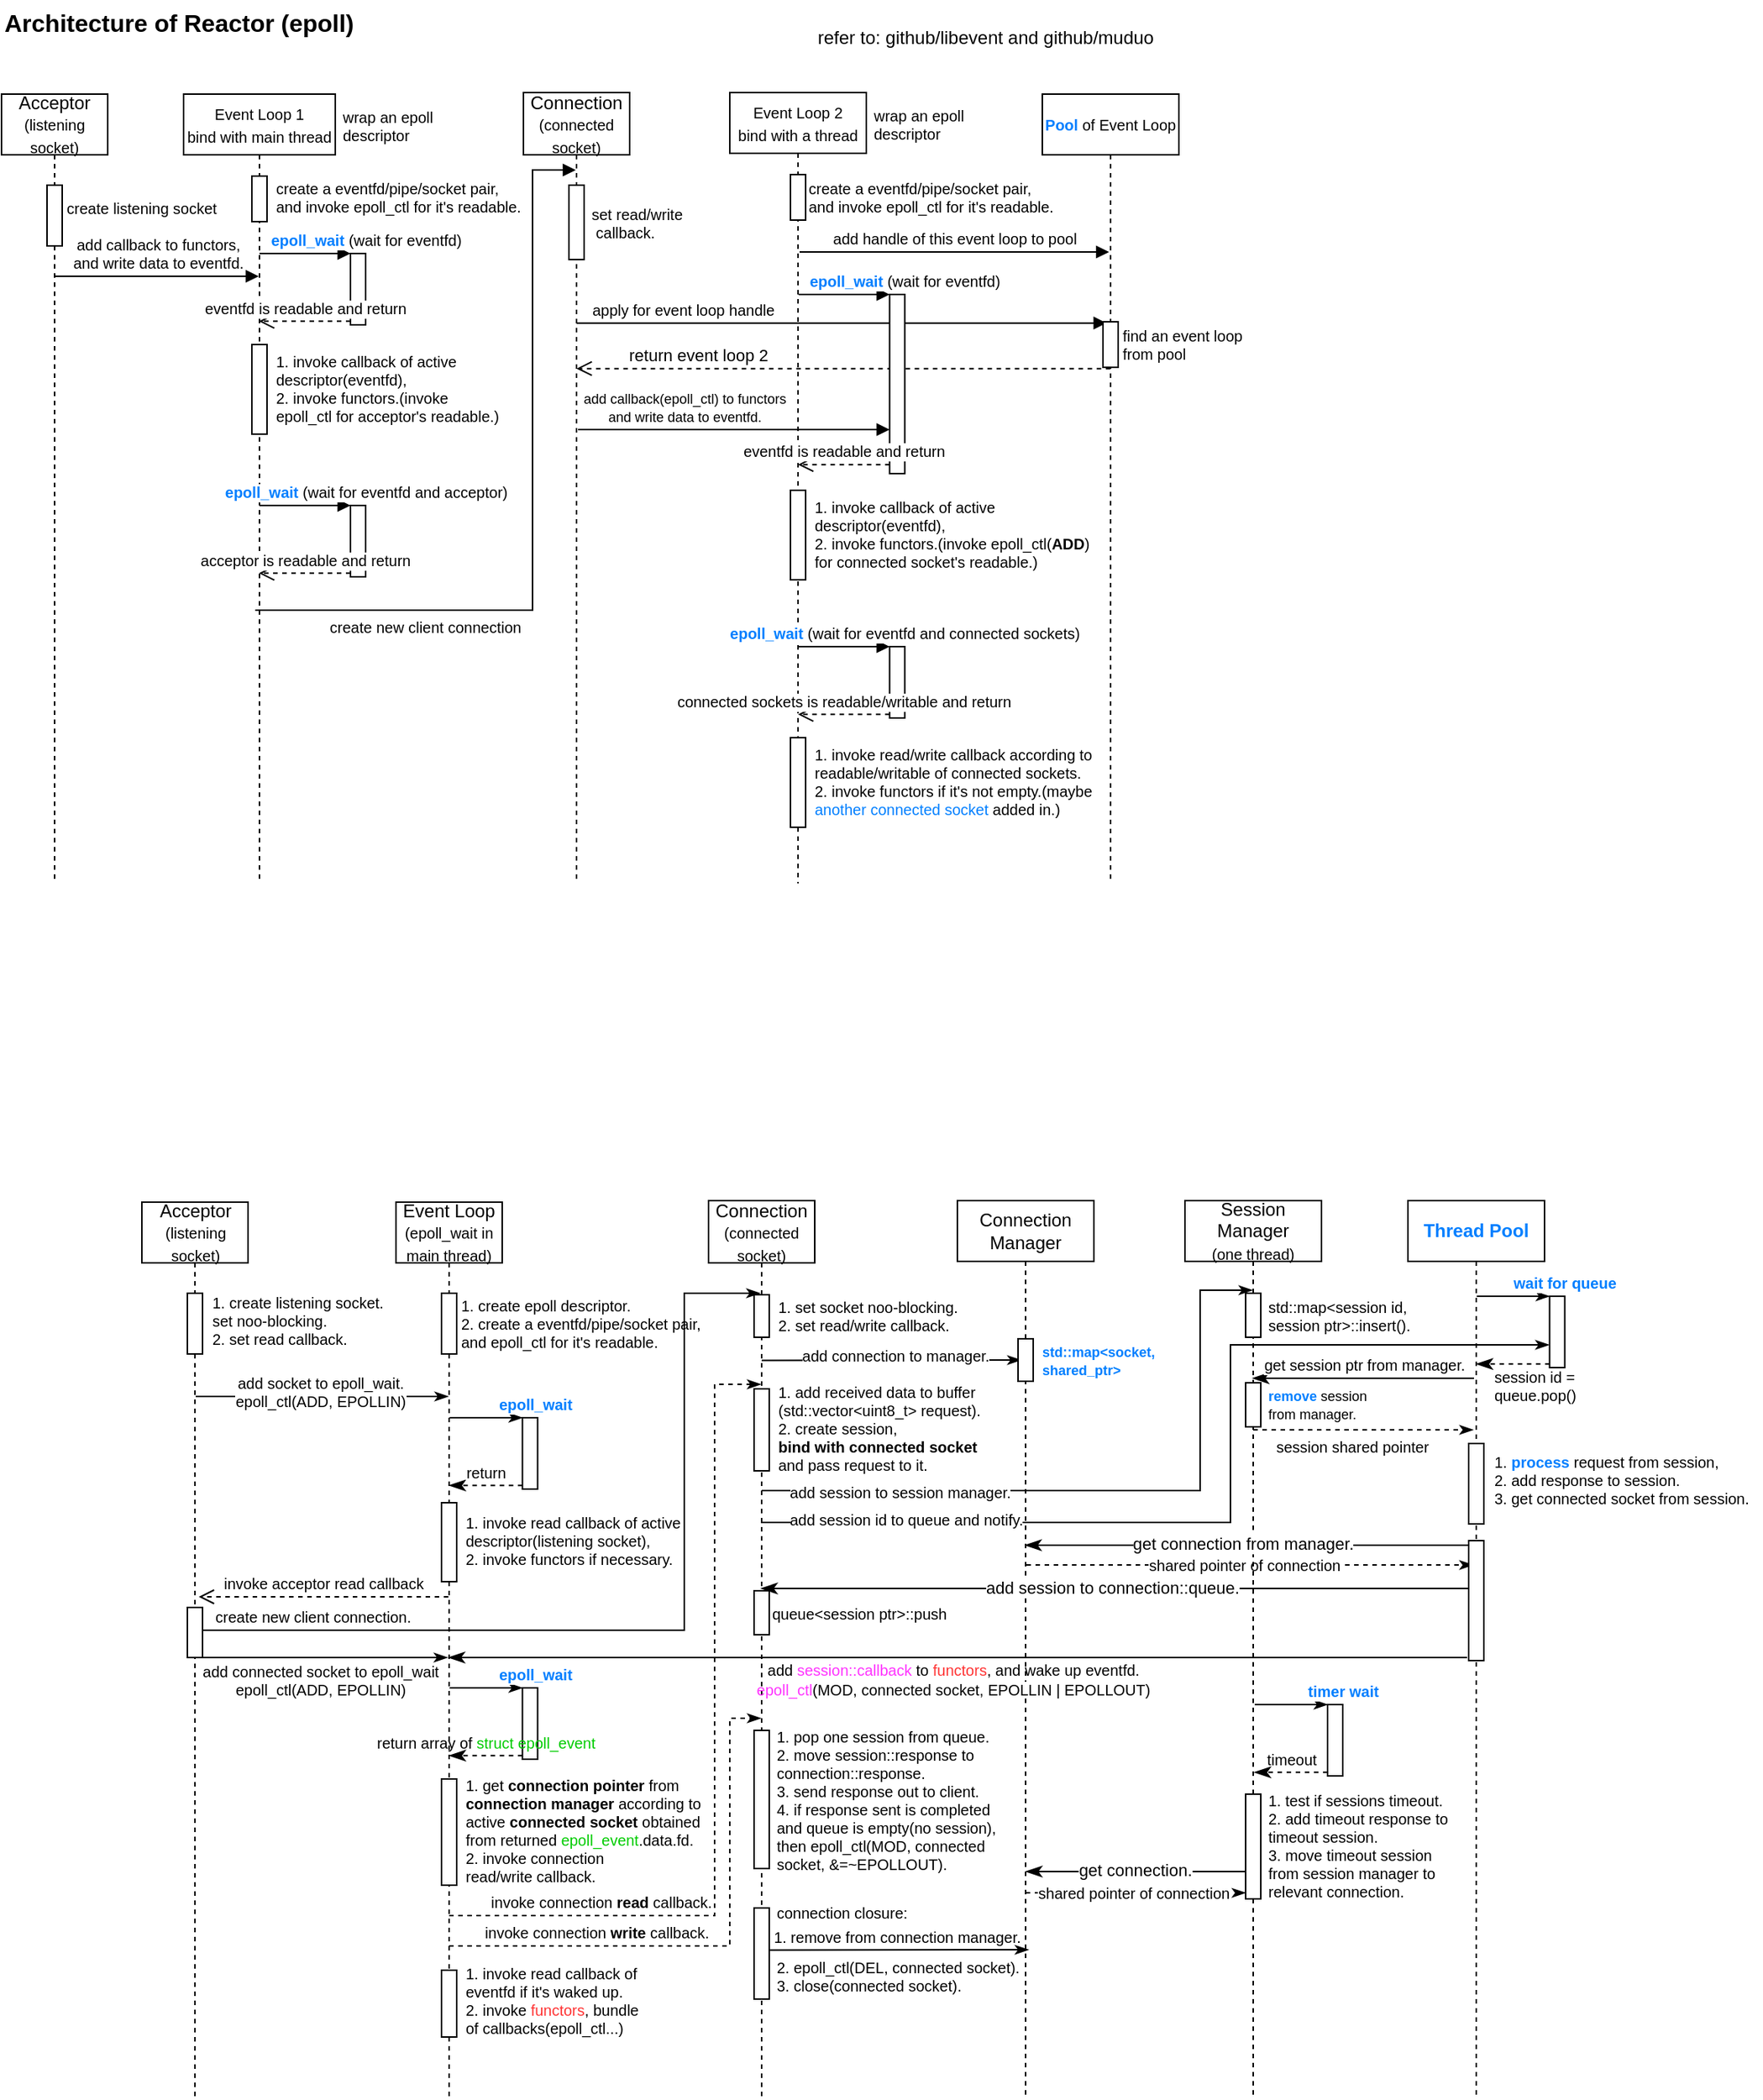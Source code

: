 <mxfile version="20.2.4" type="github">
  <diagram id="8s4QYpiPi4UWaAkvlVJo" name="Page-1">
    <mxGraphModel dx="1422" dy="762" grid="1" gridSize="10" guides="1" tooltips="1" connect="1" arrows="1" fold="1" page="0" pageScale="1" pageWidth="850" pageHeight="1100" background="none" math="0" shadow="0">
      <root>
        <mxCell id="0" />
        <mxCell id="1" parent="0" />
        <mxCell id="Oyf2wEZ1zQuML1rLrcPN-1" value="Acceptor&lt;br&gt;&lt;font style=&quot;font-size: 10px&quot;&gt;(listening socket)&lt;/font&gt;" style="shape=umlLifeline;perimeter=lifelinePerimeter;whiteSpace=wrap;html=1;container=1;collapsible=0;recursiveResize=0;outlineConnect=0;size=40;" parent="1" vertex="1">
          <mxGeometry x="110" y="80" width="70" height="520" as="geometry" />
        </mxCell>
        <mxCell id="Oyf2wEZ1zQuML1rLrcPN-17" value="" style="html=1;points=[];perimeter=orthogonalPerimeter;fontSize=10;" parent="Oyf2wEZ1zQuML1rLrcPN-1" vertex="1">
          <mxGeometry x="30" y="60" width="10" height="40" as="geometry" />
        </mxCell>
        <mxCell id="Oyf2wEZ1zQuML1rLrcPN-2" value="&lt;font style=&quot;font-size: 10px&quot;&gt;Event Loop 1&lt;br&gt;bind with main thread&lt;/font&gt;" style="shape=umlLifeline;perimeter=lifelinePerimeter;whiteSpace=wrap;html=1;container=1;collapsible=0;recursiveResize=0;outlineConnect=0;size=40;" parent="1" vertex="1">
          <mxGeometry x="230" y="80" width="100" height="520" as="geometry" />
        </mxCell>
        <mxCell id="Oyf2wEZ1zQuML1rLrcPN-15" value="" style="html=1;points=[];perimeter=orthogonalPerimeter;fontSize=10;" parent="Oyf2wEZ1zQuML1rLrcPN-2" vertex="1">
          <mxGeometry x="45" y="54" width="10" height="30" as="geometry" />
        </mxCell>
        <mxCell id="Oyf2wEZ1zQuML1rLrcPN-30" value="create new client connection" style="html=1;verticalAlign=bottom;endArrow=block;rounded=0;fontSize=10;" parent="Oyf2wEZ1zQuML1rLrcPN-2" target="Oyf2wEZ1zQuML1rLrcPN-28" edge="1">
          <mxGeometry x="-0.554" y="-20" width="80" relative="1" as="geometry">
            <mxPoint x="47.25" y="340" as="sourcePoint" />
            <mxPoint x="210" y="100" as="targetPoint" />
            <Array as="points">
              <mxPoint x="230" y="340" />
              <mxPoint x="230" y="50" />
            </Array>
            <mxPoint as="offset" />
          </mxGeometry>
        </mxCell>
        <mxCell id="Oyf2wEZ1zQuML1rLrcPN-9" value="" style="html=1;points=[];perimeter=orthogonalPerimeter;fontSize=10;" parent="1" vertex="1">
          <mxGeometry x="340" y="185" width="10" height="47" as="geometry" />
        </mxCell>
        <mxCell id="Oyf2wEZ1zQuML1rLrcPN-10" value="&lt;b&gt;&lt;font color=&quot;#007fff&quot;&gt;epoll_wait&lt;/font&gt;&lt;/b&gt; (wait for eventfd)" style="html=1;verticalAlign=bottom;endArrow=block;entryX=0;entryY=0;rounded=0;fontSize=10;" parent="1" target="Oyf2wEZ1zQuML1rLrcPN-9" edge="1">
          <mxGeometry x="1" y="10" relative="1" as="geometry">
            <mxPoint x="280" y="185" as="sourcePoint" />
            <mxPoint x="10" y="10" as="offset" />
          </mxGeometry>
        </mxCell>
        <mxCell id="Oyf2wEZ1zQuML1rLrcPN-11" value="eventfd is readable and return" style="html=1;verticalAlign=bottom;endArrow=open;dashed=1;endSize=8;exitX=0;exitY=0.95;rounded=0;fontSize=10;" parent="1" source="Oyf2wEZ1zQuML1rLrcPN-9" edge="1">
          <mxGeometry relative="1" as="geometry">
            <mxPoint x="279.667" y="229.65" as="targetPoint" />
          </mxGeometry>
        </mxCell>
        <mxCell id="Oyf2wEZ1zQuML1rLrcPN-12" value="add callback to functors,&lt;br&gt;and write data to eventfd." style="html=1;verticalAlign=bottom;endArrow=block;rounded=0;fontSize=10;" parent="1" target="Oyf2wEZ1zQuML1rLrcPN-2" edge="1">
          <mxGeometry width="80" relative="1" as="geometry">
            <mxPoint x="145" y="200" as="sourcePoint" />
            <mxPoint x="225" y="200" as="targetPoint" />
          </mxGeometry>
        </mxCell>
        <mxCell id="Oyf2wEZ1zQuML1rLrcPN-16" value="&lt;span style=&quot;background-color: rgb(255, 255, 255);&quot;&gt;create a eventfd/pipe/socket pair,&lt;/span&gt;&lt;br style=&quot;&quot;&gt;&lt;span style=&quot;background-color: rgb(255, 255, 255);&quot;&gt;and invoke epoll_ctl for it&#39;s readable.&lt;/span&gt;" style="text;html=1;strokeColor=none;fillColor=none;align=left;verticalAlign=middle;whiteSpace=wrap;rounded=0;fontSize=10;" parent="1" vertex="1">
          <mxGeometry x="289" y="133" width="165" height="30" as="geometry" />
        </mxCell>
        <mxCell id="Oyf2wEZ1zQuML1rLrcPN-18" value="&lt;span style=&quot;background-color: rgb(255 , 255 , 255)&quot;&gt;create listening socket&lt;br&gt;&lt;/span&gt;" style="text;html=1;strokeColor=none;fillColor=none;align=left;verticalAlign=middle;whiteSpace=wrap;rounded=0;fontSize=10;" parent="1" vertex="1">
          <mxGeometry x="151" y="140" width="110" height="30" as="geometry" />
        </mxCell>
        <mxCell id="Oyf2wEZ1zQuML1rLrcPN-21" value="" style="html=1;points=[];perimeter=orthogonalPerimeter;fontSize=10;" parent="1" vertex="1">
          <mxGeometry x="275" y="245" width="10" height="59" as="geometry" />
        </mxCell>
        <mxCell id="Oyf2wEZ1zQuML1rLrcPN-22" value="&lt;span style=&quot;background-color: rgb(255 , 255 , 255)&quot;&gt;1. invoke callback of active descriptor(eventfd),&lt;br&gt;2. invoke functors.(invoke epoll_ctl for acceptor&#39;s readable.)&lt;br&gt;&lt;/span&gt;" style="text;html=1;strokeColor=none;fillColor=none;align=left;verticalAlign=middle;whiteSpace=wrap;rounded=0;fontSize=10;" parent="1" vertex="1">
          <mxGeometry x="289" y="259" width="151" height="30" as="geometry" />
        </mxCell>
        <mxCell id="Oyf2wEZ1zQuML1rLrcPN-23" value="" style="html=1;points=[];perimeter=orthogonalPerimeter;fontSize=10;" parent="1" vertex="1">
          <mxGeometry x="340" y="351" width="10" height="47" as="geometry" />
        </mxCell>
        <mxCell id="Oyf2wEZ1zQuML1rLrcPN-24" value="&lt;b&gt;&lt;font color=&quot;#007fff&quot;&gt;epoll_wait&lt;/font&gt; &lt;/b&gt;(wait for eventfd and acceptor)" style="html=1;verticalAlign=bottom;endArrow=block;entryX=0;entryY=0;rounded=0;fontSize=10;" parent="1" target="Oyf2wEZ1zQuML1rLrcPN-23" edge="1">
          <mxGeometry x="1" y="10" relative="1" as="geometry">
            <mxPoint x="280" y="351" as="sourcePoint" />
            <mxPoint x="10" y="10" as="offset" />
          </mxGeometry>
        </mxCell>
        <mxCell id="Oyf2wEZ1zQuML1rLrcPN-25" value="acceptor is readable and return" style="html=1;verticalAlign=bottom;endArrow=open;dashed=1;endSize=8;exitX=0;exitY=0.95;rounded=0;fontSize=10;" parent="1" source="Oyf2wEZ1zQuML1rLrcPN-23" edge="1">
          <mxGeometry relative="1" as="geometry">
            <mxPoint x="279.667" y="395.65" as="targetPoint" />
          </mxGeometry>
        </mxCell>
        <mxCell id="Oyf2wEZ1zQuML1rLrcPN-28" value="&lt;font&gt;Connection&lt;br&gt;&lt;font style=&quot;font-size: 10px&quot;&gt;(connected socket)&lt;/font&gt;&lt;/font&gt;" style="shape=umlLifeline;perimeter=lifelinePerimeter;whiteSpace=wrap;html=1;container=1;collapsible=0;recursiveResize=0;outlineConnect=0;size=41;" parent="1" vertex="1">
          <mxGeometry x="454" y="79" width="70" height="521" as="geometry" />
        </mxCell>
        <mxCell id="Oyf2wEZ1zQuML1rLrcPN-31" value="" style="html=1;points=[];perimeter=orthogonalPerimeter;fontSize=10;" parent="Oyf2wEZ1zQuML1rLrcPN-28" vertex="1">
          <mxGeometry x="30" y="61" width="10" height="49" as="geometry" />
        </mxCell>
        <mxCell id="Oyf2wEZ1zQuML1rLrcPN-46" value="&lt;font style=&quot;font-size: 9px&quot;&gt;add callback(epoll_ctl) to functors&lt;br&gt;and write data to eventfd.&lt;/font&gt;" style="html=1;verticalAlign=bottom;endArrow=block;rounded=0;fontSize=10;" parent="Oyf2wEZ1zQuML1rLrcPN-28" edge="1">
          <mxGeometry x="-0.318" width="80" relative="1" as="geometry">
            <mxPoint x="36" y="222" as="sourcePoint" />
            <mxPoint x="241.33" y="222" as="targetPoint" />
            <mxPoint as="offset" />
          </mxGeometry>
        </mxCell>
        <mxCell id="Oyf2wEZ1zQuML1rLrcPN-32" value="&lt;span style=&quot;background-color: rgb(255 , 255 , 255)&quot;&gt;set read/write&lt;br&gt;&amp;nbsp;callback.&lt;br&gt;&lt;/span&gt;" style="text;html=1;strokeColor=none;fillColor=none;align=left;verticalAlign=middle;whiteSpace=wrap;rounded=0;fontSize=10;" parent="1" vertex="1">
          <mxGeometry x="497" y="150" width="71" height="30" as="geometry" />
        </mxCell>
        <mxCell id="Oyf2wEZ1zQuML1rLrcPN-33" value="&lt;font style=&quot;font-size: 10px&quot;&gt;Event Loop 2&lt;br&gt;bind with a thread&lt;/font&gt;" style="shape=umlLifeline;perimeter=lifelinePerimeter;whiteSpace=wrap;html=1;container=1;collapsible=0;recursiveResize=0;outlineConnect=0;size=40;" parent="1" vertex="1">
          <mxGeometry x="590" y="79" width="90" height="521" as="geometry" />
        </mxCell>
        <mxCell id="Oyf2wEZ1zQuML1rLrcPN-34" value="" style="html=1;points=[];perimeter=orthogonalPerimeter;fontSize=10;" parent="Oyf2wEZ1zQuML1rLrcPN-33" vertex="1">
          <mxGeometry x="40" y="54" width="10" height="30" as="geometry" />
        </mxCell>
        <mxCell id="Oyf2wEZ1zQuML1rLrcPN-40" value="add handle of this event loop to pool" style="html=1;verticalAlign=bottom;endArrow=block;rounded=0;fontSize=10;" parent="Oyf2wEZ1zQuML1rLrcPN-33" edge="1">
          <mxGeometry width="80" relative="1" as="geometry">
            <mxPoint x="46" y="105" as="sourcePoint" />
            <mxPoint x="250" y="105" as="targetPoint" />
          </mxGeometry>
        </mxCell>
        <mxCell id="Oyf2wEZ1zQuML1rLrcPN-36" value="&lt;span style=&quot;background-color: rgb(255, 255, 255);&quot;&gt;create a eventfd/pipe/socket pair,&lt;/span&gt;&lt;br style=&quot;&quot;&gt;&lt;span style=&quot;background-color: rgb(255, 255, 255);&quot;&gt;and invoke epoll_ctl for it&#39;s readable.&lt;/span&gt;" style="text;html=1;strokeColor=none;fillColor=none;align=left;verticalAlign=middle;whiteSpace=wrap;rounded=0;fontSize=10;" parent="1" vertex="1">
          <mxGeometry x="640" y="133" width="165" height="30" as="geometry" />
        </mxCell>
        <mxCell id="Oyf2wEZ1zQuML1rLrcPN-37" value="&lt;font style=&quot;font-size: 10px&quot;&gt;&lt;b&gt;&lt;font color=&quot;#007fff&quot;&gt;Pool&lt;/font&gt;&lt;/b&gt; of Event Loop&lt;/font&gt;" style="shape=umlLifeline;perimeter=lifelinePerimeter;whiteSpace=wrap;html=1;container=1;collapsible=0;recursiveResize=0;outlineConnect=0;size=40;" parent="1" vertex="1">
          <mxGeometry x="796" y="80" width="90" height="520" as="geometry" />
        </mxCell>
        <mxCell id="Oyf2wEZ1zQuML1rLrcPN-42" value="&lt;b&gt;&lt;font color=&quot;#007fff&quot;&gt;epoll_wait&lt;/font&gt;&lt;/b&gt; (wait for eventfd)" style="html=1;verticalAlign=bottom;endArrow=block;entryX=0;entryY=0;rounded=0;fontSize=10;" parent="1" target="Oyf2wEZ1zQuML1rLrcPN-41" edge="1">
          <mxGeometry x="1" y="10" relative="1" as="geometry">
            <mxPoint x="635.33" y="212" as="sourcePoint" />
            <mxPoint x="10" y="10" as="offset" />
          </mxGeometry>
        </mxCell>
        <mxCell id="Oyf2wEZ1zQuML1rLrcPN-45" value="apply for event loop handle" style="html=1;verticalAlign=bottom;endArrow=block;rounded=0;fontSize=10;entryX=0.233;entryY=0.028;entryDx=0;entryDy=0;entryPerimeter=0;" parent="1" source="Oyf2wEZ1zQuML1rLrcPN-28" target="Oyf2wEZ1zQuML1rLrcPN-50" edge="1">
          <mxGeometry x="-0.601" width="80" relative="1" as="geometry">
            <mxPoint x="490" y="230" as="sourcePoint" />
            <mxPoint x="624.5" y="230" as="targetPoint" />
            <mxPoint as="offset" />
          </mxGeometry>
        </mxCell>
        <mxCell id="Oyf2wEZ1zQuML1rLrcPN-50" value="" style="html=1;points=[];perimeter=orthogonalPerimeter;fontSize=10;" parent="1" vertex="1">
          <mxGeometry x="836" y="230" width="10" height="30" as="geometry" />
        </mxCell>
        <mxCell id="Oyf2wEZ1zQuML1rLrcPN-51" value="&lt;span style=&quot;background-color: rgb(255 , 255 , 255)&quot;&gt;find an event loop from pool&lt;br&gt;&lt;/span&gt;" style="text;html=1;strokeColor=none;fillColor=none;align=left;verticalAlign=middle;whiteSpace=wrap;rounded=0;fontSize=10;" parent="1" vertex="1">
          <mxGeometry x="847" y="230" width="93" height="30" as="geometry" />
        </mxCell>
        <mxCell id="Oyf2wEZ1zQuML1rLrcPN-47" value="return event loop 2" style="html=1;verticalAlign=bottom;endArrow=open;dashed=1;endSize=8;rounded=0;exitX=0.483;exitY=1.028;exitDx=0;exitDy=0;exitPerimeter=0;" parent="1" source="Oyf2wEZ1zQuML1rLrcPN-50" target="Oyf2wEZ1zQuML1rLrcPN-28" edge="1">
          <mxGeometry x="0.543" relative="1" as="geometry">
            <mxPoint x="840.5" y="257" as="sourcePoint" />
            <mxPoint x="490" y="257" as="targetPoint" />
            <mxPoint as="offset" />
          </mxGeometry>
        </mxCell>
        <mxCell id="Oyf2wEZ1zQuML1rLrcPN-41" value="" style="html=1;points=[];perimeter=orthogonalPerimeter;fontSize=10;verticalAlign=top;" parent="1" vertex="1">
          <mxGeometry x="695.33" y="212" width="10" height="118" as="geometry" />
        </mxCell>
        <mxCell id="Oyf2wEZ1zQuML1rLrcPN-43" value="eventfd is readable and return" style="html=1;verticalAlign=bottom;endArrow=open;dashed=1;endSize=8;exitX=0;exitY=0.95;rounded=0;fontSize=10;" parent="1" source="Oyf2wEZ1zQuML1rLrcPN-41" target="Oyf2wEZ1zQuML1rLrcPN-33" edge="1">
          <mxGeometry relative="1" as="geometry">
            <mxPoint x="634.997" y="256.65" as="targetPoint" />
          </mxGeometry>
        </mxCell>
        <mxCell id="Oyf2wEZ1zQuML1rLrcPN-52" value="&lt;span style=&quot;background-color: rgb(255 , 255 , 255)&quot;&gt;wrap an epoll descriptor&lt;br&gt;&lt;/span&gt;" style="text;html=1;strokeColor=none;fillColor=none;align=left;verticalAlign=middle;whiteSpace=wrap;rounded=0;fontSize=10;" parent="1" vertex="1">
          <mxGeometry x="332.5" y="86" width="67.5" height="30" as="geometry" />
        </mxCell>
        <mxCell id="Oyf2wEZ1zQuML1rLrcPN-53" value="&lt;span style=&quot;background-color: rgb(255 , 255 , 255)&quot;&gt;wrap an epoll descriptor&lt;br&gt;&lt;/span&gt;" style="text;html=1;strokeColor=none;fillColor=none;align=left;verticalAlign=middle;whiteSpace=wrap;rounded=0;fontSize=10;" parent="1" vertex="1">
          <mxGeometry x="683" y="85" width="67" height="30" as="geometry" />
        </mxCell>
        <mxCell id="Oyf2wEZ1zQuML1rLrcPN-54" value="" style="html=1;points=[];perimeter=orthogonalPerimeter;fontSize=10;" parent="1" vertex="1">
          <mxGeometry x="630" y="341" width="10" height="59" as="geometry" />
        </mxCell>
        <mxCell id="Oyf2wEZ1zQuML1rLrcPN-55" value="&lt;span style=&quot;background-color: rgb(255 , 255 , 255)&quot;&gt;1. invoke callback of active descriptor(eventfd),&lt;br&gt;2. invoke functors.(invoke epoll_ctl(&lt;b&gt;ADD&lt;/b&gt;) for connected socket&#39;s readable.)&lt;br&gt;&lt;/span&gt;" style="text;html=1;strokeColor=none;fillColor=none;align=left;verticalAlign=middle;whiteSpace=wrap;rounded=0;fontSize=10;" parent="1" vertex="1">
          <mxGeometry x="644" y="355" width="186" height="30" as="geometry" />
        </mxCell>
        <mxCell id="Oyf2wEZ1zQuML1rLrcPN-56" value="" style="html=1;points=[];perimeter=orthogonalPerimeter;fontSize=10;" parent="1" vertex="1">
          <mxGeometry x="695.33" y="444" width="10" height="47" as="geometry" />
        </mxCell>
        <mxCell id="Oyf2wEZ1zQuML1rLrcPN-57" value="&lt;b&gt;&lt;font color=&quot;#007fff&quot;&gt;epoll_wait&lt;/font&gt; &lt;/b&gt;(wait for eventfd and connected sockets)" style="html=1;verticalAlign=bottom;endArrow=block;entryX=0;entryY=0;rounded=0;fontSize=10;" parent="1" target="Oyf2wEZ1zQuML1rLrcPN-56" edge="1">
          <mxGeometry x="1" y="10" relative="1" as="geometry">
            <mxPoint x="635.33" y="444" as="sourcePoint" />
            <mxPoint x="10" y="10" as="offset" />
          </mxGeometry>
        </mxCell>
        <mxCell id="Oyf2wEZ1zQuML1rLrcPN-58" value="connected sockets is readable/writable and return" style="html=1;verticalAlign=bottom;endArrow=open;dashed=1;endSize=8;exitX=0;exitY=0.95;rounded=0;fontSize=10;" parent="1" source="Oyf2wEZ1zQuML1rLrcPN-56" edge="1">
          <mxGeometry relative="1" as="geometry">
            <mxPoint x="634.997" y="488.65" as="targetPoint" />
          </mxGeometry>
        </mxCell>
        <mxCell id="Oyf2wEZ1zQuML1rLrcPN-59" value="" style="html=1;points=[];perimeter=orthogonalPerimeter;fontSize=10;" parent="1" vertex="1">
          <mxGeometry x="630" y="504" width="10" height="59" as="geometry" />
        </mxCell>
        <mxCell id="Oyf2wEZ1zQuML1rLrcPN-60" value="&lt;span style=&quot;background-color: rgb(255 , 255 , 255)&quot;&gt;1. invoke read/write callback according to readable/writable of connected sockets.&lt;br&gt;2. invoke functors if it&#39;s not empty.(maybe &lt;font color=&quot;#007fff&quot;&gt;another connected socket&lt;/font&gt; added in.)&lt;br&gt;&lt;/span&gt;" style="text;html=1;strokeColor=none;fillColor=none;align=left;verticalAlign=middle;whiteSpace=wrap;rounded=0;fontSize=10;" parent="1" vertex="1">
          <mxGeometry x="644" y="518" width="186" height="30" as="geometry" />
        </mxCell>
        <mxCell id="Oyf2wEZ1zQuML1rLrcPN-62" value="&lt;span style=&quot;background-color: rgb(255 , 255 , 255)&quot;&gt;&lt;b&gt;&lt;font style=&quot;font-size: 16px&quot;&gt;Architecture of Reactor (epoll)&lt;/font&gt;&lt;/b&gt;&lt;br&gt;&lt;/span&gt;" style="text;html=1;strokeColor=none;fillColor=none;align=left;verticalAlign=middle;whiteSpace=wrap;rounded=0;fontSize=10;" parent="1" vertex="1">
          <mxGeometry x="110" y="18" width="255" height="30" as="geometry" />
        </mxCell>
        <mxCell id="Oyf2wEZ1zQuML1rLrcPN-63" value="&lt;span style=&quot;background-color: rgb(255 , 255 , 255)&quot;&gt;&lt;font style=&quot;font-size: 12px&quot;&gt;refer to: github/libevent and github/muduo&lt;/font&gt;&lt;br&gt;&lt;/span&gt;" style="text;html=1;strokeColor=none;fillColor=none;align=left;verticalAlign=middle;whiteSpace=wrap;rounded=0;fontSize=10;" parent="1" vertex="1">
          <mxGeometry x="646" y="28" width="240" height="30" as="geometry" />
        </mxCell>
        <mxCell id="_-AkgMlnDdN6ogvlzVWD-1" value="Acceptor&lt;br&gt;&lt;font style=&quot;font-size: 10px&quot;&gt;(listening socket)&lt;/font&gt;" style="shape=umlLifeline;perimeter=lifelinePerimeter;whiteSpace=wrap;html=1;container=1;collapsible=0;recursiveResize=0;outlineConnect=0;size=40;" parent="1" vertex="1">
          <mxGeometry x="202.5" y="810" width="70" height="590" as="geometry" />
        </mxCell>
        <mxCell id="_-AkgMlnDdN6ogvlzVWD-2" value="" style="html=1;points=[];perimeter=orthogonalPerimeter;fontSize=10;" parent="_-AkgMlnDdN6ogvlzVWD-1" vertex="1">
          <mxGeometry x="30" y="60" width="10" height="40" as="geometry" />
        </mxCell>
        <mxCell id="_-AkgMlnDdN6ogvlzVWD-3" value="Event Loop&lt;br&gt;&lt;font style=&quot;font-size: 10px;&quot;&gt;(epoll_wait in main thread)&lt;/font&gt;" style="shape=umlLifeline;perimeter=lifelinePerimeter;whiteSpace=wrap;html=1;container=1;collapsible=0;recursiveResize=0;outlineConnect=0;size=40;" parent="1" vertex="1">
          <mxGeometry x="370" y="810" width="70" height="590" as="geometry" />
        </mxCell>
        <mxCell id="_-AkgMlnDdN6ogvlzVWD-4" value="" style="html=1;points=[];perimeter=orthogonalPerimeter;fontSize=10;" parent="_-AkgMlnDdN6ogvlzVWD-3" vertex="1">
          <mxGeometry x="30" y="60" width="10" height="40" as="geometry" />
        </mxCell>
        <mxCell id="_-AkgMlnDdN6ogvlzVWD-23" value="add connected socket to epoll_wait&lt;br&gt;epoll_ctl(ADD, EPOLLIN)" style="html=1;verticalAlign=bottom;endArrow=classicThin;rounded=0;fontSize=10;endFill=1;" parent="_-AkgMlnDdN6ogvlzVWD-3" edge="1">
          <mxGeometry x="-0.009" y="-30" width="80" relative="1" as="geometry">
            <mxPoint x="-132.5" y="300" as="sourcePoint" />
            <mxPoint x="34" y="300" as="targetPoint" />
            <mxPoint as="offset" />
          </mxGeometry>
        </mxCell>
        <mxCell id="oihFWhnjBpmNXEekLoWu-9" value="invoke connection &lt;b&gt;read &lt;/b&gt;callback." style="html=1;verticalAlign=bottom;endArrow=classicThin;rounded=0;fontSize=10;dashed=1;endFill=1;" parent="_-AkgMlnDdN6ogvlzVWD-3" edge="1" source="_-AkgMlnDdN6ogvlzVWD-3">
          <mxGeometry x="-0.642" width="80" relative="1" as="geometry">
            <mxPoint x="36" y="440" as="sourcePoint" />
            <mxPoint x="240.5" y="120" as="targetPoint" />
            <mxPoint as="offset" />
            <Array as="points">
              <mxPoint x="210" y="470" />
              <mxPoint x="210" y="120" />
            </Array>
          </mxGeometry>
        </mxCell>
        <mxCell id="ySbSuoVtxYeGmx0g1xd0-3" value="" style="html=1;points=[];perimeter=orthogonalPerimeter;fontSize=10;" vertex="1" parent="_-AkgMlnDdN6ogvlzVWD-3">
          <mxGeometry x="30" y="506" width="10" height="44" as="geometry" />
        </mxCell>
        <mxCell id="_-AkgMlnDdN6ogvlzVWD-18" value="&lt;span style=&quot;text-align: left;&quot;&gt;create new client connection.&lt;/span&gt;" style="html=1;verticalAlign=bottom;endArrow=classicThin;rounded=0;fontSize=10;exitX=0.95;exitY=0.455;exitDx=0;exitDy=0;exitPerimeter=0;endFill=1;" parent="_-AkgMlnDdN6ogvlzVWD-3" source="_-AkgMlnDdN6ogvlzVWD-13" edge="1">
          <mxGeometry x="-0.756" width="80" relative="1" as="geometry">
            <mxPoint x="-132.5" y="340" as="sourcePoint" />
            <mxPoint x="240" y="60" as="targetPoint" />
            <mxPoint x="1" as="offset" />
            <Array as="points">
              <mxPoint x="190" y="282" />
              <mxPoint x="190" y="60" />
            </Array>
          </mxGeometry>
        </mxCell>
        <mxCell id="_-AkgMlnDdN6ogvlzVWD-5" value="&lt;span style=&quot;background-color: rgb(255 , 255 , 255)&quot;&gt;1. create listening socket.&lt;br&gt;set noo-blocking.&lt;br&gt;2. set read callback.&lt;br&gt;&lt;/span&gt;" style="text;html=1;strokeColor=none;fillColor=none;align=left;verticalAlign=middle;whiteSpace=wrap;rounded=0;fontSize=10;" parent="1" vertex="1">
          <mxGeometry x="247" y="873" width="123" height="30" as="geometry" />
        </mxCell>
        <mxCell id="_-AkgMlnDdN6ogvlzVWD-6" value="add socket to epoll_wait.&lt;br&gt;epoll_ctl(ADD, EPOLLIN)" style="html=1;verticalAlign=bottom;endArrow=classicThin;rounded=0;fontSize=10;endFill=1;" parent="1" edge="1">
          <mxGeometry x="-0.015" y="-12" width="80" relative="1" as="geometry">
            <mxPoint x="238" y="938" as="sourcePoint" />
            <mxPoint x="404.5" y="938" as="targetPoint" />
            <mxPoint as="offset" />
          </mxGeometry>
        </mxCell>
        <mxCell id="_-AkgMlnDdN6ogvlzVWD-7" value="" style="html=1;points=[];perimeter=orthogonalPerimeter;fontSize=10;" parent="1" vertex="1">
          <mxGeometry x="453.33" y="952" width="10" height="47" as="geometry" />
        </mxCell>
        <mxCell id="_-AkgMlnDdN6ogvlzVWD-8" value="&lt;b&gt;&lt;font color=&quot;#007fff&quot;&gt;epoll_wait&lt;/font&gt;&lt;/b&gt;&amp;nbsp;" style="html=1;verticalAlign=bottom;endArrow=classicThin;entryX=0;entryY=0;rounded=0;fontSize=10;endFill=1;" parent="1" target="_-AkgMlnDdN6ogvlzVWD-7" edge="1">
          <mxGeometry x="1" y="10" relative="1" as="geometry">
            <mxPoint x="405.33" y="952" as="sourcePoint" />
            <mxPoint x="10" y="10" as="offset" />
          </mxGeometry>
        </mxCell>
        <mxCell id="_-AkgMlnDdN6ogvlzVWD-9" value="return" style="html=1;verticalAlign=bottom;endArrow=classicThin;dashed=1;endSize=8;exitX=0;exitY=0.95;rounded=0;fontSize=10;endFill=1;" parent="1" source="_-AkgMlnDdN6ogvlzVWD-7" edge="1">
          <mxGeometry relative="1" as="geometry">
            <mxPoint x="404.997" y="996.65" as="targetPoint" />
          </mxGeometry>
        </mxCell>
        <mxCell id="_-AkgMlnDdN6ogvlzVWD-10" value="1. create epoll descriptor.&lt;br&gt;2. create a eventfd/pipe/socket pair,&lt;br&gt;and epoll_ctl for it&#39;s readable.&lt;span style=&quot;background-color: rgb(255 , 255 , 255)&quot;&gt;&lt;br&gt;&lt;/span&gt;" style="text;html=1;strokeColor=none;fillColor=none;align=left;verticalAlign=middle;whiteSpace=wrap;rounded=0;fontSize=10;" parent="1" vertex="1">
          <mxGeometry x="411" y="875" width="169" height="30" as="geometry" />
        </mxCell>
        <mxCell id="_-AkgMlnDdN6ogvlzVWD-11" value="" style="html=1;points=[];perimeter=orthogonalPerimeter;fontSize=10;" parent="1" vertex="1">
          <mxGeometry x="400" y="1008" width="10" height="52" as="geometry" />
        </mxCell>
        <mxCell id="_-AkgMlnDdN6ogvlzVWD-12" value="&lt;span style=&quot;background-color: rgb(255 , 255 , 255)&quot;&gt;1. invoke read callback of active descriptor(listening socket),&lt;br&gt;2. invoke functors if necessary.&lt;br&gt;&lt;/span&gt;" style="text;html=1;strokeColor=none;fillColor=none;align=left;verticalAlign=middle;whiteSpace=wrap;rounded=0;fontSize=10;" parent="1" vertex="1">
          <mxGeometry x="414" y="1018" width="151" height="30" as="geometry" />
        </mxCell>
        <mxCell id="_-AkgMlnDdN6ogvlzVWD-13" value="" style="html=1;points=[];perimeter=orthogonalPerimeter;fontSize=10;" parent="1" vertex="1">
          <mxGeometry x="232.5" y="1077" width="10" height="33" as="geometry" />
        </mxCell>
        <mxCell id="_-AkgMlnDdN6ogvlzVWD-15" value="invoke acceptor read callback" style="html=1;verticalAlign=bottom;endArrow=open;endSize=8;rounded=0;fontSize=10;dashed=1;" parent="1" source="_-AkgMlnDdN6ogvlzVWD-3" edge="1">
          <mxGeometry relative="1" as="geometry">
            <mxPoint x="322.5" y="1069.5" as="sourcePoint" />
            <mxPoint x="240" y="1070" as="targetPoint" />
          </mxGeometry>
        </mxCell>
        <mxCell id="_-AkgMlnDdN6ogvlzVWD-19" value="&lt;font&gt;Connection&lt;br&gt;&lt;font style=&quot;font-size: 10px&quot;&gt;(connected socket)&lt;/font&gt;&lt;/font&gt;" style="shape=umlLifeline;perimeter=lifelinePerimeter;whiteSpace=wrap;html=1;container=1;collapsible=0;recursiveResize=0;outlineConnect=0;size=41;" parent="1" vertex="1">
          <mxGeometry x="576" y="809" width="70" height="591" as="geometry" />
        </mxCell>
        <mxCell id="_-AkgMlnDdN6ogvlzVWD-20" value="" style="html=1;points=[];perimeter=orthogonalPerimeter;fontSize=10;" parent="_-AkgMlnDdN6ogvlzVWD-19" vertex="1">
          <mxGeometry x="30" y="62" width="10" height="28" as="geometry" />
        </mxCell>
        <mxCell id="oihFWhnjBpmNXEekLoWu-7" value="add connection to manager." style="html=1;verticalAlign=bottom;endArrow=classicThin;rounded=0;fontSize=10;endFill=1;entryX=-0.4;entryY=0.5;entryDx=0;entryDy=0;entryPerimeter=0;exitX=0.486;exitY=0.178;exitDx=0;exitDy=0;exitPerimeter=0;" parent="_-AkgMlnDdN6ogvlzVWD-19" edge="1">
          <mxGeometry x="0.032" y="-6" width="80" relative="1" as="geometry">
            <mxPoint x="35.02" y="105.198" as="sourcePoint" />
            <mxPoint x="206" y="105" as="targetPoint" />
            <mxPoint as="offset" />
          </mxGeometry>
        </mxCell>
        <mxCell id="oihFWhnjBpmNXEekLoWu-8" value="" style="html=1;points=[];perimeter=orthogonalPerimeter;fontSize=10;" parent="_-AkgMlnDdN6ogvlzVWD-19" vertex="1">
          <mxGeometry x="30" y="124" width="10" height="54" as="geometry" />
        </mxCell>
        <mxCell id="ySbSuoVtxYeGmx0g1xd0-2" value="" style="html=1;points=[];perimeter=orthogonalPerimeter;fontSize=10;" vertex="1" parent="_-AkgMlnDdN6ogvlzVWD-19">
          <mxGeometry x="30" y="349" width="10" height="91" as="geometry" />
        </mxCell>
        <mxCell id="_-AkgMlnDdN6ogvlzVWD-22" value="&lt;span style=&quot;background-color: rgb(255 , 255 , 255)&quot;&gt;1.&amp;nbsp;&lt;/span&gt;&lt;span style=&quot;background-color: rgb(255, 255, 255);&quot;&gt;set socket noo-blocking.&lt;/span&gt;&lt;span style=&quot;background-color: rgb(255 , 255 , 255)&quot;&gt;&lt;br&gt;2. set read/write callback.&lt;br&gt;&lt;/span&gt;" style="text;html=1;strokeColor=none;fillColor=none;align=left;verticalAlign=middle;whiteSpace=wrap;rounded=0;fontSize=10;" parent="1" vertex="1">
          <mxGeometry x="620" y="870" width="130" height="30" as="geometry" />
        </mxCell>
        <mxCell id="_-AkgMlnDdN6ogvlzVWD-24" value="&lt;font style=&quot;font-size: 12px;&quot;&gt;Connection&lt;br&gt;Manager&lt;/font&gt;" style="shape=umlLifeline;perimeter=lifelinePerimeter;whiteSpace=wrap;html=1;container=1;collapsible=0;recursiveResize=0;outlineConnect=0;size=40;" parent="1" vertex="1">
          <mxGeometry x="740" y="809" width="90" height="591" as="geometry" />
        </mxCell>
        <mxCell id="oihFWhnjBpmNXEekLoWu-30" value="add session to connection::queue." style="html=1;verticalAlign=bottom;endArrow=classicThin;endSize=8;rounded=0;strokeColor=#000000;endFill=1;fontColor=#000000;" parent="_-AkgMlnDdN6ogvlzVWD-24" edge="1" source="oihFWhnjBpmNXEekLoWu-11">
          <mxGeometry x="0.024" y="8" relative="1" as="geometry">
            <mxPoint x="310" y="256" as="sourcePoint" />
            <mxPoint x="-129.5" y="255.5" as="targetPoint" />
            <mxPoint x="1" as="offset" />
          </mxGeometry>
        </mxCell>
        <mxCell id="oihFWhnjBpmNXEekLoWu-31" value="" style="html=1;points=[];perimeter=orthogonalPerimeter;fontSize=10;" parent="_-AkgMlnDdN6ogvlzVWD-24" vertex="1">
          <mxGeometry x="-134" y="257" width="10" height="29" as="geometry" />
        </mxCell>
        <mxCell id="ySbSuoVtxYeGmx0g1xd0-8" value="" style="html=1;points=[];perimeter=orthogonalPerimeter;fontSize=10;" vertex="1" parent="_-AkgMlnDdN6ogvlzVWD-24">
          <mxGeometry x="40" y="91" width="10" height="28" as="geometry" />
        </mxCell>
        <mxCell id="oihFWhnjBpmNXEekLoWu-19" value="shared pointer of connection" style="html=1;verticalAlign=bottom;endArrow=classicThin;rounded=0;fontSize=10;dashed=1;endFill=1;entryX=0.3;entryY=0.203;entryDx=0;entryDy=0;entryPerimeter=0;" parent="_-AkgMlnDdN6ogvlzVWD-24" edge="1" target="ySbSuoVtxYeGmx0g1xd0-15">
          <mxGeometry x="-0.024" y="-9" width="80" relative="1" as="geometry">
            <mxPoint x="45.5" y="240" as="sourcePoint" />
            <mxPoint x="320" y="240" as="targetPoint" />
            <mxPoint as="offset" />
          </mxGeometry>
        </mxCell>
        <mxCell id="ySbSuoVtxYeGmx0g1xd0-23" value="shared pointer of connection" style="html=1;verticalAlign=bottom;endArrow=classicThin;rounded=0;fontSize=10;dashed=1;endFill=1;entryX=-0.3;entryY=0.957;entryDx=0;entryDy=0;entryPerimeter=0;" edge="1" parent="_-AkgMlnDdN6ogvlzVWD-24">
          <mxGeometry x="-0.024" y="-9" width="80" relative="1" as="geometry">
            <mxPoint x="45" y="456" as="sourcePoint" />
            <mxPoint x="190" y="456.033" as="targetPoint" />
            <mxPoint as="offset" />
          </mxGeometry>
        </mxCell>
        <mxCell id="oihFWhnjBpmNXEekLoWu-2" value="" style="html=1;points=[];perimeter=orthogonalPerimeter;fontSize=10;" parent="1" vertex="1">
          <mxGeometry x="453.33" y="1130" width="10" height="47" as="geometry" />
        </mxCell>
        <mxCell id="oihFWhnjBpmNXEekLoWu-3" value="&lt;b&gt;&lt;font color=&quot;#007fff&quot;&gt;epoll_wait&lt;/font&gt;&lt;/b&gt;&amp;nbsp;" style="html=1;verticalAlign=bottom;endArrow=classicThin;entryX=0;entryY=0;rounded=0;fontSize=10;endFill=1;" parent="1" target="oihFWhnjBpmNXEekLoWu-2" edge="1">
          <mxGeometry x="1" y="10" relative="1" as="geometry">
            <mxPoint x="405.33" y="1130" as="sourcePoint" />
            <mxPoint x="10" y="10" as="offset" />
          </mxGeometry>
        </mxCell>
        <mxCell id="oihFWhnjBpmNXEekLoWu-4" value="return array of &lt;font color=&quot;#00cc00&quot;&gt;struct&amp;nbsp;epoll_event&lt;/font&gt;" style="html=1;verticalAlign=bottom;endArrow=classicThin;dashed=1;endSize=8;exitX=0;exitY=0.95;rounded=0;fontSize=10;labelBackgroundColor=none;endFill=1;" parent="1" source="oihFWhnjBpmNXEekLoWu-2" edge="1">
          <mxGeometry relative="1" as="geometry">
            <mxPoint x="404.997" y="1174.65" as="targetPoint" />
          </mxGeometry>
        </mxCell>
        <mxCell id="oihFWhnjBpmNXEekLoWu-5" value="" style="html=1;points=[];perimeter=orthogonalPerimeter;fontSize=10;" parent="1" vertex="1">
          <mxGeometry x="400" y="1190" width="10" height="70" as="geometry" />
        </mxCell>
        <mxCell id="oihFWhnjBpmNXEekLoWu-6" value="&lt;span style=&quot;background-color: rgb(255 , 255 , 255)&quot;&gt;1. get &lt;b&gt;connection pointer&lt;/b&gt; from &lt;b&gt;connection manager&lt;/b&gt; according to active&amp;nbsp;&lt;b&gt;connected socket&lt;/b&gt; obtained from returned &lt;font color=&quot;#00cc00&quot;&gt;epoll_event&lt;/font&gt;.data.fd.&lt;br&gt;2. invoke connection &lt;br&gt;read/write callback.&lt;br&gt;&lt;/span&gt;" style="text;html=1;strokeColor=none;fillColor=none;align=left;verticalAlign=middle;whiteSpace=wrap;rounded=0;fontSize=10;" parent="1" vertex="1">
          <mxGeometry x="414" y="1209" width="166" height="30" as="geometry" />
        </mxCell>
        <mxCell id="oihFWhnjBpmNXEekLoWu-10" value="&lt;span style=&quot;background-color: rgb(255 , 255 , 255)&quot;&gt;1. add received data to buffer (std::vector&amp;lt;uint8_t&amp;gt; request).&lt;br&gt;2. create session, &lt;br&gt;&lt;b&gt;bind with connected socket &lt;/b&gt;&lt;br&gt;and pass request to it.&lt;br&gt;&lt;/span&gt;" style="text;html=1;strokeColor=none;fillColor=none;align=left;verticalAlign=middle;whiteSpace=wrap;rounded=0;fontSize=10;" parent="1" vertex="1">
          <mxGeometry x="620" y="944" width="160" height="30" as="geometry" />
        </mxCell>
        <mxCell id="oihFWhnjBpmNXEekLoWu-11" value="&lt;b&gt;&lt;font color=&quot;#007fff&quot;&gt;Thread Pool&lt;/font&gt;&lt;/b&gt;" style="shape=umlLifeline;perimeter=lifelinePerimeter;whiteSpace=wrap;html=1;container=1;collapsible=0;recursiveResize=0;outlineConnect=0;size=40;" parent="1" vertex="1">
          <mxGeometry x="1037" y="809" width="90" height="591" as="geometry" />
        </mxCell>
        <mxCell id="oihFWhnjBpmNXEekLoWu-12" value="" style="html=1;points=[];perimeter=orthogonalPerimeter;fontSize=10;" parent="oihFWhnjBpmNXEekLoWu-11" vertex="1">
          <mxGeometry x="40" y="160" width="10" height="53" as="geometry" />
        </mxCell>
        <mxCell id="ySbSuoVtxYeGmx0g1xd0-15" value="" style="html=1;points=[];perimeter=orthogonalPerimeter;fontSize=10;" vertex="1" parent="oihFWhnjBpmNXEekLoWu-11">
          <mxGeometry x="40" y="224" width="10" height="79" as="geometry" />
        </mxCell>
        <mxCell id="oihFWhnjBpmNXEekLoWu-13" value="" style="html=1;points=[];perimeter=orthogonalPerimeter;fontSize=10;" parent="1" vertex="1">
          <mxGeometry x="1130.33" y="872" width="10" height="47" as="geometry" />
        </mxCell>
        <mxCell id="oihFWhnjBpmNXEekLoWu-14" value="&lt;font color=&quot;#007fff&quot;&gt;&lt;b&gt;wait for queue&lt;/b&gt;&lt;/font&gt;" style="html=1;verticalAlign=bottom;endArrow=classicThin;entryX=0;entryY=0;rounded=0;fontSize=10;endFill=1;" parent="1" target="oihFWhnjBpmNXEekLoWu-13" edge="1">
          <mxGeometry x="1" y="10" relative="1" as="geometry">
            <mxPoint x="1082.33" y="872" as="sourcePoint" />
            <mxPoint x="10" y="10" as="offset" />
          </mxGeometry>
        </mxCell>
        <mxCell id="oihFWhnjBpmNXEekLoWu-15" value="" style="html=1;verticalAlign=bottom;endArrow=classicThin;dashed=1;endSize=8;exitX=0;exitY=0.95;rounded=0;fontSize=10;endFill=1;" parent="1" source="oihFWhnjBpmNXEekLoWu-13" edge="1">
          <mxGeometry x="-0.035" y="23" relative="1" as="geometry">
            <mxPoint x="1081.997" y="916.65" as="targetPoint" />
            <mxPoint as="offset" />
          </mxGeometry>
        </mxCell>
        <mxCell id="oihFWhnjBpmNXEekLoWu-16" value="&lt;span style=&quot;text-align: left;&quot;&gt;add session id to queue and&amp;nbsp;&lt;/span&gt;&lt;span style=&quot;text-align: left;&quot;&gt;notify.&lt;/span&gt;" style="html=1;verticalAlign=bottom;endArrow=classicThin;rounded=0;fontSize=10;endFill=1;" parent="1" edge="1">
          <mxGeometry x="-0.702" y="-7" width="80" relative="1" as="geometry">
            <mxPoint x="610.5" y="1021" as="sourcePoint" />
            <mxPoint x="1130" y="904" as="targetPoint" />
            <mxPoint as="offset" />
            <Array as="points">
              <mxPoint x="920" y="1021" />
              <mxPoint x="920" y="904" />
            </Array>
          </mxGeometry>
        </mxCell>
        <mxCell id="oihFWhnjBpmNXEekLoWu-20" value="&lt;span style=&quot;background-color: rgb(255 , 255 , 255)&quot;&gt;session id = queue.pop()&lt;br&gt;&lt;/span&gt;" style="text;html=1;strokeColor=none;fillColor=none;align=left;verticalAlign=middle;whiteSpace=wrap;rounded=0;fontSize=10;" parent="1" vertex="1">
          <mxGeometry x="1092" y="916" width="58" height="30" as="geometry" />
        </mxCell>
        <mxCell id="oihFWhnjBpmNXEekLoWu-21" value="&lt;font style=&quot;&quot;&gt;Session&lt;br&gt;Manager&lt;br&gt;&lt;font style=&quot;font-size: 10px;&quot;&gt;(one thread)&lt;/font&gt;&lt;br&gt;&lt;/font&gt;" style="shape=umlLifeline;perimeter=lifelinePerimeter;whiteSpace=wrap;html=1;container=1;collapsible=0;recursiveResize=0;outlineConnect=0;size=40;" parent="1" vertex="1">
          <mxGeometry x="890" y="809" width="90" height="591" as="geometry" />
        </mxCell>
        <mxCell id="oihFWhnjBpmNXEekLoWu-23" value="" style="html=1;points=[];perimeter=orthogonalPerimeter;fontSize=10;" parent="oihFWhnjBpmNXEekLoWu-21" vertex="1">
          <mxGeometry x="40" y="120" width="10" height="29" as="geometry" />
        </mxCell>
        <mxCell id="oihFWhnjBpmNXEekLoWu-24" value="" style="html=1;points=[];perimeter=orthogonalPerimeter;fontSize=10;" parent="oihFWhnjBpmNXEekLoWu-21" vertex="1">
          <mxGeometry x="40" y="61" width="10" height="29" as="geometry" />
        </mxCell>
        <mxCell id="oihFWhnjBpmNXEekLoWu-26" value="get session ptr from manager." style="html=1;verticalAlign=bottom;endArrow=classicThin;endSize=8;rounded=0;fontSize=10;endFill=1;" parent="oihFWhnjBpmNXEekLoWu-21" edge="1">
          <mxGeometry relative="1" as="geometry">
            <mxPoint x="190.5" y="117" as="sourcePoint" />
            <mxPoint x="44.5" y="117" as="targetPoint" />
          </mxGeometry>
        </mxCell>
        <mxCell id="oihFWhnjBpmNXEekLoWu-17" value="get connection from manager." style="html=1;verticalAlign=bottom;endArrow=classicThin;endSize=8;rounded=0;endFill=1;" parent="oihFWhnjBpmNXEekLoWu-21" edge="1" source="ySbSuoVtxYeGmx0g1xd0-15">
          <mxGeometry x="0.024" y="8" relative="1" as="geometry">
            <mxPoint x="170" y="227" as="sourcePoint" />
            <mxPoint x="-105.5" y="227" as="targetPoint" />
            <mxPoint x="1" as="offset" />
          </mxGeometry>
        </mxCell>
        <mxCell id="ySbSuoVtxYeGmx0g1xd0-16" value="" style="html=1;points=[];perimeter=orthogonalPerimeter;fontSize=10;" vertex="1" parent="oihFWhnjBpmNXEekLoWu-21">
          <mxGeometry x="40" y="391" width="10" height="69" as="geometry" />
        </mxCell>
        <mxCell id="oihFWhnjBpmNXEekLoWu-22" value="&lt;div style=&quot;text-align: left;&quot;&gt;add session to session manager.&lt;/div&gt;" style="html=1;verticalAlign=bottom;endArrow=classicThin;rounded=0;fontSize=10;strokeWidth=1;strokeColor=#000000;endFill=1;" parent="1" source="_-AkgMlnDdN6ogvlzVWD-19" edge="1">
          <mxGeometry x="-0.608" y="-10" width="80" relative="1" as="geometry">
            <mxPoint x="610.5" y="998" as="sourcePoint" />
            <mxPoint x="934.5" y="868" as="targetPoint" />
            <mxPoint x="1" as="offset" />
            <Array as="points">
              <mxPoint x="900" y="1000" />
              <mxPoint x="900" y="868" />
            </Array>
          </mxGeometry>
        </mxCell>
        <mxCell id="oihFWhnjBpmNXEekLoWu-25" value="&lt;span style=&quot;background-color: rgb(255 , 255 , 255)&quot;&gt;std::map&amp;lt;session id, session ptr&amp;gt;::insert().&lt;br&gt;&lt;/span&gt;" style="text;html=1;strokeColor=none;fillColor=none;align=left;verticalAlign=middle;whiteSpace=wrap;rounded=0;fontSize=10;" parent="1" vertex="1">
          <mxGeometry x="943" y="870" width="99.67" height="30" as="geometry" />
        </mxCell>
        <mxCell id="oihFWhnjBpmNXEekLoWu-27" value="session shared pointer" style="html=1;verticalAlign=bottom;endArrow=classicThin;rounded=0;fontSize=10;dashed=1;endFill=1;" parent="1" edge="1">
          <mxGeometry x="-0.103" y="-20" width="80" relative="1" as="geometry">
            <mxPoint x="935" y="960" as="sourcePoint" />
            <mxPoint x="1080" y="960" as="targetPoint" />
            <mxPoint as="offset" />
          </mxGeometry>
        </mxCell>
        <mxCell id="oihFWhnjBpmNXEekLoWu-28" value="&lt;span style=&quot;background-color: rgb(255 , 255 , 255)&quot;&gt;1. &lt;b&gt;&lt;font color=&quot;#007fff&quot;&gt;process&amp;nbsp;&lt;/font&gt;&lt;/b&gt;&lt;/span&gt;&lt;span style=&quot;background-color: rgb(255, 255, 255);&quot;&gt;request from&amp;nbsp;&lt;/span&gt;&lt;span style=&quot;background-color: rgb(255 , 255 , 255)&quot;&gt;session, &lt;br&gt;2. add response to session.&lt;br&gt;3. get connected socket from session.&lt;br&gt;&lt;/span&gt;" style="text;html=1;strokeColor=none;fillColor=none;align=left;verticalAlign=middle;whiteSpace=wrap;rounded=0;fontSize=10;" parent="1" vertex="1">
          <mxGeometry x="1092" y="978" width="178" height="30" as="geometry" />
        </mxCell>
        <mxCell id="oihFWhnjBpmNXEekLoWu-29" value="&lt;span style=&quot;background-color: rgb(255 , 255 , 255)&quot;&gt;&lt;font style=&quot;font-weight: bold; font-size: 9px;&quot; color=&quot;#007fff&quot;&gt;remove &lt;/font&gt;&lt;font style=&quot;font-size: 9px;&quot;&gt;session from manager.&lt;/font&gt;&lt;br&gt;&lt;/span&gt;" style="text;html=1;strokeColor=none;fillColor=none;align=left;verticalAlign=middle;whiteSpace=wrap;rounded=0;fontSize=10;" parent="1" vertex="1">
          <mxGeometry x="943" y="928" width="77" height="30" as="geometry" />
        </mxCell>
        <mxCell id="oihFWhnjBpmNXEekLoWu-32" value="&lt;span style=&quot;background-color: rgb(255 , 255 , 255)&quot;&gt;&lt;font style=&quot;font-size: 10px;&quot;&gt;queue&amp;lt;session ptr&amp;gt;::push&lt;/font&gt;&lt;br&gt;&lt;/span&gt;" style="text;html=1;strokeColor=none;fillColor=none;align=left;verticalAlign=middle;whiteSpace=wrap;rounded=0;fontSize=10;" parent="1" vertex="1">
          <mxGeometry x="616" y="1066" width="128" height="30" as="geometry" />
        </mxCell>
        <mxCell id="oihFWhnjBpmNXEekLoWu-36" value="&lt;font style=&quot;font-size: 10px;&quot;&gt;add &lt;font color=&quot;#ff33ff&quot;&gt;session::callback &lt;/font&gt;to &lt;font color=&quot;#ff3333&quot; style=&quot;font-size: 10px;&quot;&gt;functors&lt;/font&gt;&lt;font style=&quot;font-size: 10px;&quot;&gt;, and wake up eventfd.&lt;/font&gt;&lt;br&gt;&lt;font color=&quot;#ff33ff&quot;&gt;epoll_ctl&lt;/font&gt;(MOD, connected socket,&amp;nbsp;&lt;span style=&quot;background-color: rgb(255, 255, 255);&quot;&gt;EPOLLIN |&amp;nbsp;&lt;/span&gt;EPOLLOUT)&lt;/font&gt;" style="html=1;verticalAlign=bottom;endArrow=classicThin;endSize=8;rounded=0;endFill=1;labelBackgroundColor=none;strokeColor=#000000;exitX=-0.1;exitY=0.975;exitDx=0;exitDy=0;exitPerimeter=0;" parent="1" edge="1" source="ySbSuoVtxYeGmx0g1xd0-15">
          <mxGeometry x="0.01" y="30" relative="1" as="geometry">
            <mxPoint x="1070" y="1110" as="sourcePoint" />
            <mxPoint x="404.5" y="1110" as="targetPoint" />
            <mxPoint as="offset" />
          </mxGeometry>
        </mxCell>
        <mxCell id="ySbSuoVtxYeGmx0g1xd0-4" value="&lt;span style=&quot;background-color: rgb(255 , 255 , 255)&quot;&gt;1. invoke read callback of eventfd if it&#39;s waked up.&lt;br&gt;2. invoke &lt;font color=&quot;#ff3333&quot;&gt;functors&lt;/font&gt;, bundle of callbacks(epoll_ctl...)&lt;br&gt;&lt;/span&gt;" style="text;html=1;strokeColor=none;fillColor=none;align=left;verticalAlign=middle;whiteSpace=wrap;rounded=0;fontSize=10;" vertex="1" parent="1">
          <mxGeometry x="414" y="1321" width="126" height="30" as="geometry" />
        </mxCell>
        <mxCell id="ySbSuoVtxYeGmx0g1xd0-6" value="invoke connection &lt;b&gt;write &lt;/b&gt;callback." style="html=1;verticalAlign=bottom;endArrow=classicThin;rounded=0;fontSize=10;dashed=1;endFill=1;" edge="1" parent="1" source="_-AkgMlnDdN6ogvlzVWD-3" target="_-AkgMlnDdN6ogvlzVWD-19">
          <mxGeometry x="-0.464" width="80" relative="1" as="geometry">
            <mxPoint x="414.5" y="1290" as="sourcePoint" />
            <mxPoint x="620.5" y="940" as="targetPoint" />
            <mxPoint x="1" as="offset" />
            <Array as="points">
              <mxPoint x="590" y="1300" />
              <mxPoint x="590" y="1150" />
            </Array>
          </mxGeometry>
        </mxCell>
        <mxCell id="ySbSuoVtxYeGmx0g1xd0-7" value="&lt;span style=&quot;background-color: rgb(255 , 255 , 255)&quot;&gt;1.&amp;nbsp;&lt;/span&gt;&lt;span style=&quot;background-color: rgb(255, 255, 255);&quot;&gt;pop one session from queue.&lt;/span&gt;&lt;span style=&quot;background-color: rgb(255 , 255 , 255)&quot;&gt;&lt;br&gt;2. move session::response to connection::response.&lt;br&gt;3. send response out to client.&lt;br&gt;4. if response sent is completed and queue is empty(no session), then epoll_ctl(MOD, connected socket, &amp;amp;=~EPOLLOUT).&lt;br&gt;&lt;/span&gt;" style="text;html=1;strokeColor=none;fillColor=none;align=left;verticalAlign=middle;whiteSpace=wrap;rounded=0;fontSize=10;" vertex="1" parent="1">
          <mxGeometry x="619" y="1157" width="150" height="93" as="geometry" />
        </mxCell>
        <mxCell id="ySbSuoVtxYeGmx0g1xd0-11" value="&lt;b style=&quot;text-align: center;&quot;&gt;&lt;font style=&quot;font-size: 9px;&quot; color=&quot;#007fff&quot;&gt;std::map&amp;lt;socket, &lt;br&gt;shared_ptr&amp;gt;&lt;/font&gt;&lt;/b&gt;&lt;span style=&quot;background-color: rgb(255 , 255 , 255)&quot;&gt;&lt;br&gt;&lt;/span&gt;" style="text;html=1;strokeColor=none;fillColor=none;align=left;verticalAlign=middle;whiteSpace=wrap;rounded=0;fontSize=10;" vertex="1" parent="1">
          <mxGeometry x="794" y="906" width="80" height="16" as="geometry" />
        </mxCell>
        <mxCell id="ySbSuoVtxYeGmx0g1xd0-12" value="" style="html=1;points=[];perimeter=orthogonalPerimeter;fontSize=10;" vertex="1" parent="1">
          <mxGeometry x="606" y="1275" width="10" height="60" as="geometry" />
        </mxCell>
        <mxCell id="ySbSuoVtxYeGmx0g1xd0-13" value="&lt;span style=&quot;background-color: rgb(255 , 255 , 255)&quot;&gt;connection closure:&lt;br&gt;&lt;br&gt;&lt;br&gt;2. epoll_ctl(DEL, connected socket).&lt;br&gt;3. close(connected socket).&lt;br&gt;&lt;/span&gt;" style="text;html=1;strokeColor=none;fillColor=none;align=left;verticalAlign=middle;whiteSpace=wrap;rounded=0;fontSize=10;" vertex="1" parent="1">
          <mxGeometry x="619" y="1267" width="170" height="70" as="geometry" />
        </mxCell>
        <mxCell id="ySbSuoVtxYeGmx0g1xd0-14" value="&lt;span style=&quot;text-align: left;&quot;&gt;1. remove from connection manager.&lt;/span&gt;" style="html=1;verticalAlign=bottom;endArrow=classicThin;rounded=0;fontSize=10;endFill=1;entryX=-0.4;entryY=0.5;entryDx=0;entryDy=0;entryPerimeter=0;exitX=0.486;exitY=0.178;exitDx=0;exitDy=0;exitPerimeter=0;labelBackgroundColor=none;" edge="1" parent="1">
          <mxGeometry x="-0.017" width="80" relative="1" as="geometry">
            <mxPoint x="616" y="1302.698" as="sourcePoint" />
            <mxPoint x="786.98" y="1302.5" as="targetPoint" />
            <mxPoint as="offset" />
          </mxGeometry>
        </mxCell>
        <mxCell id="ySbSuoVtxYeGmx0g1xd0-17" value="" style="html=1;points=[];perimeter=orthogonalPerimeter;fontSize=10;" vertex="1" parent="1">
          <mxGeometry x="984.0" y="1141" width="10" height="47" as="geometry" />
        </mxCell>
        <mxCell id="ySbSuoVtxYeGmx0g1xd0-18" value="&lt;font color=&quot;#007fff&quot;&gt;&lt;b&gt;timer wait&lt;/b&gt;&lt;/font&gt;" style="html=1;verticalAlign=bottom;endArrow=classicThin;entryX=0;entryY=0;rounded=0;fontSize=10;endFill=1;" edge="1" parent="1" target="ySbSuoVtxYeGmx0g1xd0-17">
          <mxGeometry x="1" y="10" relative="1" as="geometry">
            <mxPoint x="936.0" y="1141" as="sourcePoint" />
            <mxPoint x="10" y="10" as="offset" />
          </mxGeometry>
        </mxCell>
        <mxCell id="ySbSuoVtxYeGmx0g1xd0-19" value="timeout" style="html=1;verticalAlign=bottom;endArrow=classicThin;dashed=1;endSize=8;exitX=0;exitY=0.95;rounded=0;fontSize=10;endFill=1;labelBackgroundColor=none;" edge="1" parent="1" source="ySbSuoVtxYeGmx0g1xd0-17">
          <mxGeometry relative="1" as="geometry">
            <mxPoint x="935.667" y="1185.65" as="targetPoint" />
          </mxGeometry>
        </mxCell>
        <mxCell id="ySbSuoVtxYeGmx0g1xd0-20" value="&lt;span style=&quot;background-color: rgb(255 , 255 , 255)&quot;&gt;1. test if sessions timeout.&lt;br&gt;&lt;/span&gt;2. add timeout response to timeout session.&lt;span style=&quot;background-color: rgb(255 , 255 , 255)&quot;&gt;&lt;br&gt;3. move timeout session from session manager to relevant connection.&lt;br&gt;&lt;br&gt;&lt;/span&gt;" style="text;html=1;strokeColor=none;fillColor=none;align=left;verticalAlign=middle;whiteSpace=wrap;rounded=0;fontSize=10;" vertex="1" parent="1">
          <mxGeometry x="943" y="1205" width="130" height="70" as="geometry" />
        </mxCell>
        <mxCell id="ySbSuoVtxYeGmx0g1xd0-22" value="get connection." style="html=1;verticalAlign=bottom;endArrow=classicThin;endSize=8;rounded=0;endFill=1;" edge="1" parent="1">
          <mxGeometry x="0.024" y="8" relative="1" as="geometry">
            <mxPoint x="930" y="1251" as="sourcePoint" />
            <mxPoint x="785" y="1251" as="targetPoint" />
            <mxPoint x="1" as="offset" />
          </mxGeometry>
        </mxCell>
      </root>
    </mxGraphModel>
  </diagram>
</mxfile>
